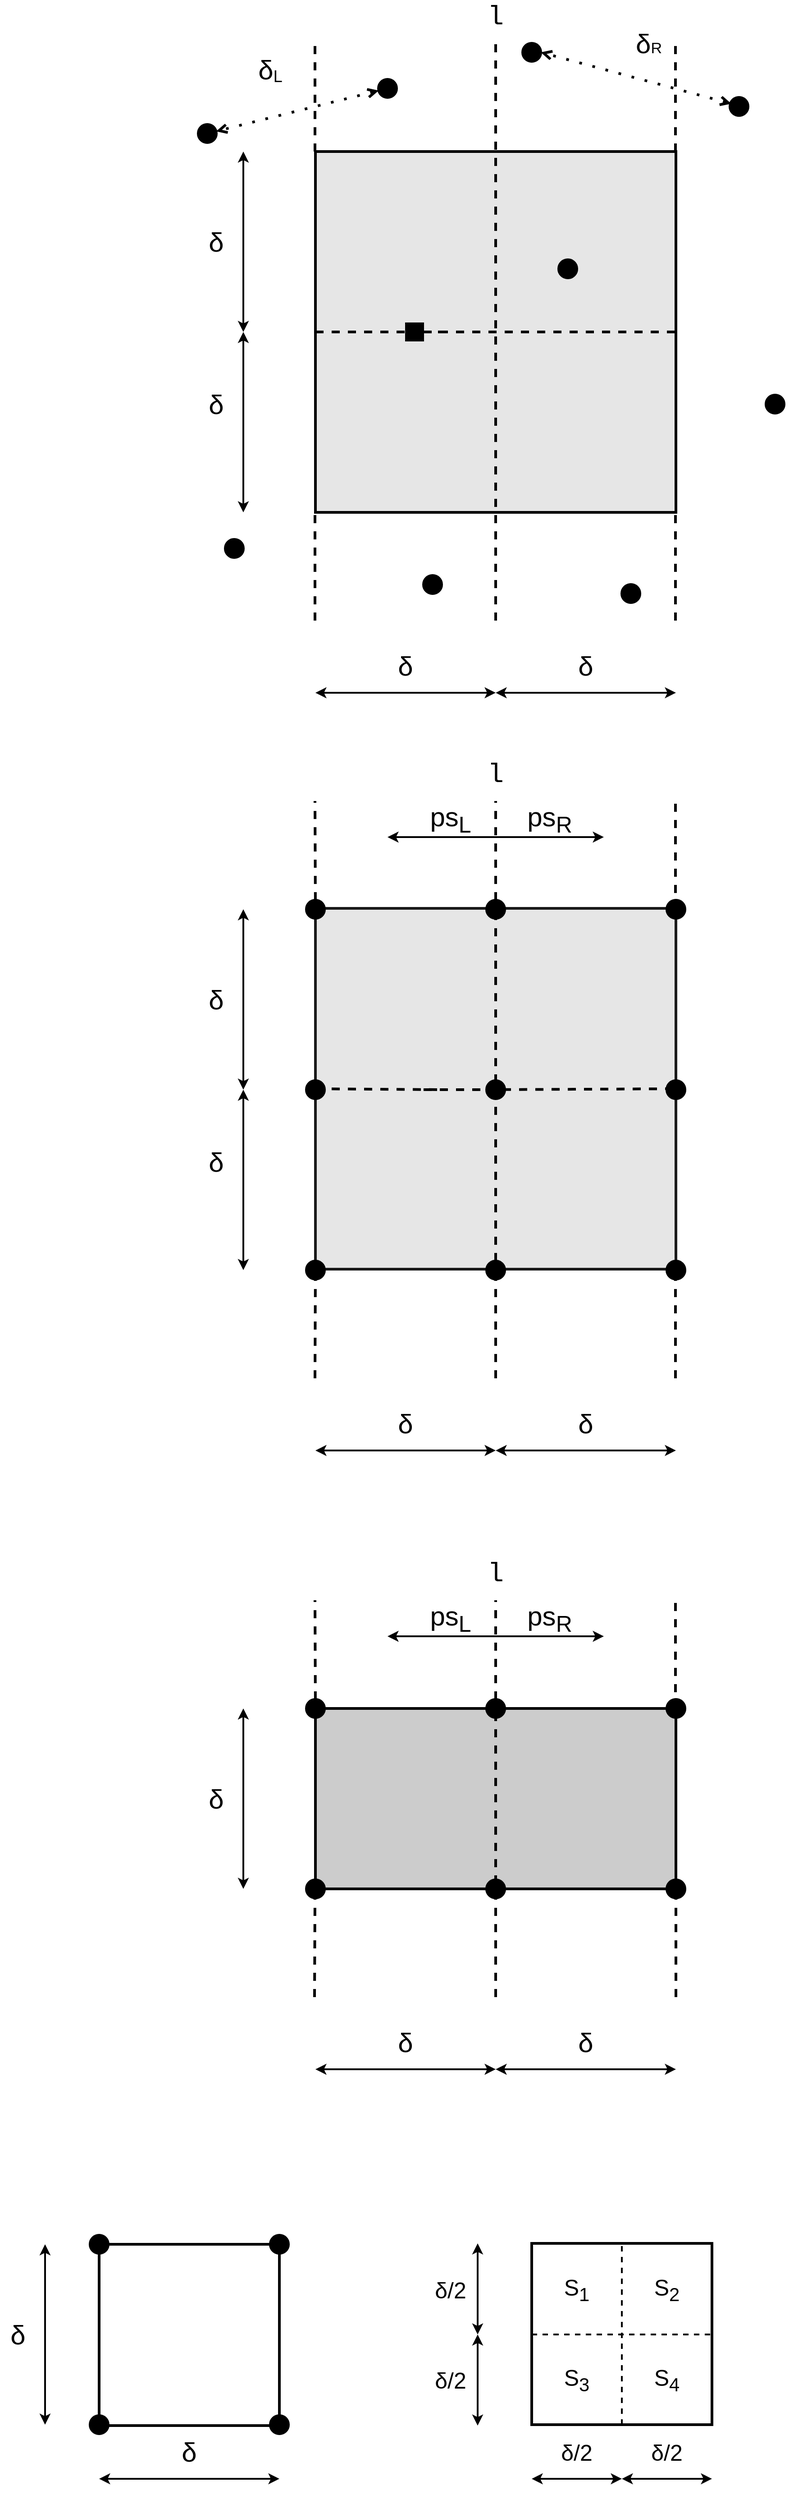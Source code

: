 <mxfile version="12.5.4" type="device"><diagram id="xsDVCAVFNuLVIf8bnNdm" name="Page-1"><mxGraphModel dx="2272" dy="780" grid="1" gridSize="10" guides="1" tooltips="1" connect="1" arrows="1" fold="1" page="1" pageScale="1" pageWidth="850" pageHeight="1100" math="0" shadow="0"><root><mxCell id="0"/><mxCell id="1" parent="0"/><mxCell id="-OXXuBUEC40f5euxu6VB-27" value="" style="rounded=0;whiteSpace=wrap;html=1;fillColor=none;strokeWidth=3;" parent="1" vertex="1"><mxGeometry x="480" y="2559" width="200" height="201" as="geometry"/></mxCell><mxCell id="qLS_FCSw4KJ56ejCd7dU-36" value="" style="rounded=0;whiteSpace=wrap;html=1;fillColor=#CCCCCC;strokeWidth=3;" parent="1" vertex="1"><mxGeometry x="240" y="1966" width="400" height="200" as="geometry"/></mxCell><mxCell id="_iL9gJ1OF_HRh6aEi00--1" value="" style="whiteSpace=wrap;html=1;aspect=fixed;strokeWidth=3;fillColor=#E6E6E6;" parent="1" vertex="1"><mxGeometry x="240" y="240" width="400" height="400" as="geometry"/></mxCell><mxCell id="5DxBvMcnSarfbm7rfM13-2" value="" style="whiteSpace=wrap;html=1;aspect=fixed;strokeWidth=3;fillColor=#E6E6E6;strokeColor=#1A1A1A;" parent="1" vertex="1"><mxGeometry x="240" y="1079" width="400" height="400" as="geometry"/></mxCell><mxCell id="_iL9gJ1OF_HRh6aEi00--13" value="" style="endArrow=none;dashed=1;html=1;strokeWidth=3;exitX=0;exitY=0.5;exitDx=0;exitDy=0;entryX=1;entryY=0.5;entryDx=0;entryDy=0;" parent="1" source="JDKxl69ohXfQam70dIcT-1" edge="1"><mxGeometry width="50" height="50" relative="1" as="geometry"><mxPoint x="240" y="440" as="sourcePoint"/><mxPoint x="380" y="440" as="targetPoint"/></mxGeometry></mxCell><mxCell id="_iL9gJ1OF_HRh6aEi00--2" value="" style="endArrow=none;dashed=1;html=1;strokeWidth=3;" parent="1" edge="1"><mxGeometry width="50" height="50" relative="1" as="geometry"><mxPoint x="440" y="760" as="sourcePoint"/><mxPoint x="440" y="120" as="targetPoint"/></mxGeometry></mxCell><mxCell id="_iL9gJ1OF_HRh6aEi00--3" value="" style="endArrow=none;dashed=1;html=1;strokeWidth=3;" parent="1" edge="1"><mxGeometry width="50" height="50" relative="1" as="geometry"><mxPoint x="239.5" y="760" as="sourcePoint"/><mxPoint x="239.5" y="640" as="targetPoint"/></mxGeometry></mxCell><mxCell id="_iL9gJ1OF_HRh6aEi00--4" value="" style="endArrow=none;dashed=1;html=1;strokeWidth=3;" parent="1" edge="1"><mxGeometry width="50" height="50" relative="1" as="geometry"><mxPoint x="639.5" y="760" as="sourcePoint"/><mxPoint x="639.5" y="640" as="targetPoint"/></mxGeometry></mxCell><mxCell id="_iL9gJ1OF_HRh6aEi00--5" value="" style="endArrow=none;dashed=1;html=1;strokeWidth=3;" parent="1" edge="1"><mxGeometry width="50" height="50" relative="1" as="geometry"><mxPoint x="239.5" y="240" as="sourcePoint"/><mxPoint x="239.5" y="120" as="targetPoint"/></mxGeometry></mxCell><mxCell id="_iL9gJ1OF_HRh6aEi00--6" value="" style="endArrow=none;dashed=1;html=1;strokeWidth=3;" parent="1" edge="1"><mxGeometry width="50" height="50" relative="1" as="geometry"><mxPoint x="639.5" y="240" as="sourcePoint"/><mxPoint x="639.5" y="120" as="targetPoint"/></mxGeometry></mxCell><mxCell id="_iL9gJ1OF_HRh6aEi00--7" value="" style="endArrow=none;dashed=1;html=1;strokeWidth=3;exitX=0;exitY=0.5;exitDx=0;exitDy=0;entryX=1;entryY=0.5;entryDx=0;entryDy=0;" parent="1" target="_iL9gJ1OF_HRh6aEi00--1" edge="1"><mxGeometry width="50" height="50" relative="1" as="geometry"><mxPoint x="360" y="440" as="sourcePoint"/><mxPoint x="310" y="710" as="targetPoint"/></mxGeometry></mxCell><mxCell id="_iL9gJ1OF_HRh6aEi00--15" value="" style="ellipse;whiteSpace=wrap;html=1;aspect=fixed;strokeWidth=3;fillColor=#000000;" parent="1" vertex="1"><mxGeometry x="110" y="210" width="20" height="20" as="geometry"/></mxCell><mxCell id="_iL9gJ1OF_HRh6aEi00--27" style="rounded=0;orthogonalLoop=1;jettySize=auto;html=1;dashed=1;dashPattern=1 4;startArrow=open;startFill=0;endArrow=open;endFill=0;strokeWidth=3;" parent="1" source="_iL9gJ1OF_HRh6aEi00--16" target="_iL9gJ1OF_HRh6aEi00--15" edge="1"><mxGeometry relative="1" as="geometry"><mxPoint x="270" y="170" as="sourcePoint"/><mxPoint x="140" y="220" as="targetPoint"/></mxGeometry></mxCell><mxCell id="_iL9gJ1OF_HRh6aEi00--16" value="" style="ellipse;whiteSpace=wrap;html=1;aspect=fixed;strokeWidth=3;fillColor=#000000;" parent="1" vertex="1"><mxGeometry x="310" y="160" width="20" height="20" as="geometry"/></mxCell><mxCell id="_iL9gJ1OF_HRh6aEi00--17" value="" style="ellipse;whiteSpace=wrap;html=1;aspect=fixed;strokeWidth=3;fillColor=#000000;" parent="1" vertex="1"><mxGeometry x="360" y="710" width="20" height="20" as="geometry"/></mxCell><mxCell id="_iL9gJ1OF_HRh6aEi00--18" value="" style="ellipse;whiteSpace=wrap;html=1;aspect=fixed;strokeWidth=3;fillColor=#000000;" parent="1" vertex="1"><mxGeometry x="140" y="670" width="20" height="20" as="geometry"/></mxCell><mxCell id="_iL9gJ1OF_HRh6aEi00--19" value="" style="ellipse;whiteSpace=wrap;html=1;aspect=fixed;strokeWidth=3;fillColor=#000000;" parent="1" vertex="1"><mxGeometry x="700" y="180" width="20" height="20" as="geometry"/></mxCell><mxCell id="_iL9gJ1OF_HRh6aEi00--20" value="" style="ellipse;whiteSpace=wrap;html=1;aspect=fixed;strokeWidth=3;fillColor=#000000;" parent="1" vertex="1"><mxGeometry x="470" y="120" width="20" height="20" as="geometry"/></mxCell><mxCell id="_iL9gJ1OF_HRh6aEi00--21" value="" style="ellipse;whiteSpace=wrap;html=1;aspect=fixed;strokeWidth=3;fillColor=#000000;" parent="1" vertex="1"><mxGeometry x="740" y="510" width="20" height="20" as="geometry"/></mxCell><mxCell id="_iL9gJ1OF_HRh6aEi00--22" value="&lt;font style=&quot;font-size: 30px&quot;&gt;δ&lt;/font&gt;&lt;sub&gt;&lt;font style=&quot;font-size: 18px&quot;&gt;L&lt;/font&gt;&lt;/sub&gt;" style="text;html=1;strokeColor=none;fillColor=none;align=center;verticalAlign=middle;whiteSpace=wrap;rounded=0;" parent="1" vertex="1"><mxGeometry x="170" y="120" width="40" height="60" as="geometry"/></mxCell><mxCell id="_iL9gJ1OF_HRh6aEi00--23" value="&lt;font style=&quot;font-size: 30px&quot; face=&quot;Courier New&quot;&gt;l&lt;/font&gt;" style="text;html=1;strokeColor=none;fillColor=none;align=center;verticalAlign=middle;whiteSpace=wrap;rounded=0;" parent="1" vertex="1"><mxGeometry x="420" y="80" width="40" height="20" as="geometry"/></mxCell><mxCell id="_iL9gJ1OF_HRh6aEi00--28" style="rounded=0;orthogonalLoop=1;jettySize=auto;html=1;dashed=1;dashPattern=1 4;startArrow=open;startFill=0;endArrow=open;endFill=0;strokeWidth=3;exitX=0.075;exitY=0.35;exitDx=0;exitDy=0;exitPerimeter=0;entryX=1;entryY=0.5;entryDx=0;entryDy=0;" parent="1" source="_iL9gJ1OF_HRh6aEi00--19" target="_iL9gJ1OF_HRh6aEi00--20" edge="1"><mxGeometry relative="1" as="geometry"><mxPoint x="682.786" y="109.905" as="sourcePoint"/><mxPoint x="520" y="120" as="targetPoint"/></mxGeometry></mxCell><mxCell id="_iL9gJ1OF_HRh6aEi00--29" value="&lt;font style=&quot;font-size: 30px&quot;&gt;δ&lt;/font&gt;&lt;font style=&quot;font-size: 17px&quot;&gt;R&lt;/font&gt;" style="text;html=1;strokeColor=none;fillColor=none;align=center;verticalAlign=middle;whiteSpace=wrap;rounded=0;" parent="1" vertex="1"><mxGeometry x="590" y="90" width="40" height="60" as="geometry"/></mxCell><mxCell id="_iL9gJ1OF_HRh6aEi00--30" value="" style="endArrow=classic;startArrow=classic;html=1;strokeWidth=2;" parent="1" edge="1"><mxGeometry width="50" height="50" relative="1" as="geometry"><mxPoint x="240" y="840" as="sourcePoint"/><mxPoint x="440" y="840" as="targetPoint"/></mxGeometry></mxCell><mxCell id="_iL9gJ1OF_HRh6aEi00--31" value="" style="endArrow=classic;startArrow=classic;html=1;strokeWidth=2;" parent="1" edge="1"><mxGeometry width="50" height="50" relative="1" as="geometry"><mxPoint x="440" y="840" as="sourcePoint"/><mxPoint x="640" y="840" as="targetPoint"/></mxGeometry></mxCell><mxCell id="_iL9gJ1OF_HRh6aEi00--32" value="" style="endArrow=classic;startArrow=classic;html=1;strokeWidth=2;" parent="1" edge="1"><mxGeometry width="50" height="50" relative="1" as="geometry"><mxPoint x="160" y="240" as="sourcePoint"/><mxPoint x="160" y="440" as="targetPoint"/></mxGeometry></mxCell><mxCell id="_iL9gJ1OF_HRh6aEi00--34" value="" style="endArrow=classic;startArrow=classic;html=1;strokeWidth=2;" parent="1" edge="1"><mxGeometry width="50" height="50" relative="1" as="geometry"><mxPoint x="160" y="440" as="sourcePoint"/><mxPoint x="160" y="640" as="targetPoint"/></mxGeometry></mxCell><mxCell id="_iL9gJ1OF_HRh6aEi00--35" value="&lt;font style=&quot;font-size: 30px&quot;&gt;δ&lt;/font&gt;" style="text;html=1;strokeColor=none;fillColor=none;align=center;verticalAlign=middle;whiteSpace=wrap;rounded=0;" parent="1" vertex="1"><mxGeometry x="110" y="310" width="40" height="60" as="geometry"/></mxCell><mxCell id="_iL9gJ1OF_HRh6aEi00--36" value="&lt;font style=&quot;font-size: 30px&quot;&gt;δ&lt;/font&gt;" style="text;html=1;strokeColor=none;fillColor=none;align=center;verticalAlign=middle;whiteSpace=wrap;rounded=0;" parent="1" vertex="1"><mxGeometry x="110" y="490" width="40" height="60" as="geometry"/></mxCell><mxCell id="_iL9gJ1OF_HRh6aEi00--37" value="&lt;font style=&quot;font-size: 30px&quot;&gt;δ&lt;/font&gt;" style="text;html=1;strokeColor=none;fillColor=none;align=center;verticalAlign=middle;whiteSpace=wrap;rounded=0;" parent="1" vertex="1"><mxGeometry x="320" y="780" width="40" height="60" as="geometry"/></mxCell><mxCell id="_iL9gJ1OF_HRh6aEi00--38" value="&lt;font style=&quot;font-size: 30px&quot;&gt;δ&lt;/font&gt;" style="text;html=1;strokeColor=none;fillColor=none;align=center;verticalAlign=middle;whiteSpace=wrap;rounded=0;" parent="1" vertex="1"><mxGeometry x="520" y="780" width="40" height="60" as="geometry"/></mxCell><mxCell id="_iL9gJ1OF_HRh6aEi00--40" value="" style="ellipse;whiteSpace=wrap;html=1;aspect=fixed;strokeWidth=3;fillColor=#000000;" parent="1" vertex="1"><mxGeometry x="510" y="360" width="20" height="20" as="geometry"/></mxCell><mxCell id="_iL9gJ1OF_HRh6aEi00--41" value="" style="ellipse;whiteSpace=wrap;html=1;aspect=fixed;strokeWidth=3;fillColor=#000000;" parent="1" vertex="1"><mxGeometry x="580" y="720" width="20" height="20" as="geometry"/></mxCell><mxCell id="5DxBvMcnSarfbm7rfM13-1" value="" style="endArrow=none;dashed=1;html=1;strokeWidth=3;exitX=0;exitY=0.5;exitDx=0;exitDy=0;entryX=1;entryY=0.5;entryDx=0;entryDy=0;" parent="1" source="5DxBvMcnSarfbm7rfM13-2" edge="1"><mxGeometry width="50" height="50" relative="1" as="geometry"><mxPoint x="240" y="1280" as="sourcePoint"/><mxPoint x="380" y="1280" as="targetPoint"/></mxGeometry></mxCell><mxCell id="5DxBvMcnSarfbm7rfM13-3" value="" style="endArrow=none;dashed=1;html=1;strokeWidth=3;" parent="1" source="5DxBvMcnSarfbm7rfM13-36" edge="1"><mxGeometry width="50" height="50" relative="1" as="geometry"><mxPoint x="440" y="1600" as="sourcePoint"/><mxPoint x="440" y="960" as="targetPoint"/></mxGeometry></mxCell><mxCell id="5DxBvMcnSarfbm7rfM13-4" value="" style="endArrow=none;dashed=1;html=1;strokeWidth=3;" parent="1" source="5DxBvMcnSarfbm7rfM13-14" edge="1"><mxGeometry width="50" height="50" relative="1" as="geometry"><mxPoint x="239.5" y="1600" as="sourcePoint"/><mxPoint x="239.5" y="1480" as="targetPoint"/></mxGeometry></mxCell><mxCell id="5DxBvMcnSarfbm7rfM13-5" value="" style="endArrow=none;dashed=1;html=1;strokeWidth=3;" parent="1" edge="1"><mxGeometry width="50" height="50" relative="1" as="geometry"><mxPoint x="639.5" y="1600" as="sourcePoint"/><mxPoint x="639.5" y="1480" as="targetPoint"/></mxGeometry></mxCell><mxCell id="5DxBvMcnSarfbm7rfM13-6" value="" style="endArrow=none;dashed=1;html=1;strokeWidth=3;" parent="1" source="5DxBvMcnSarfbm7rfM13-39" edge="1"><mxGeometry width="50" height="50" relative="1" as="geometry"><mxPoint x="239.5" y="1080" as="sourcePoint"/><mxPoint x="239.5" y="960" as="targetPoint"/></mxGeometry></mxCell><mxCell id="5DxBvMcnSarfbm7rfM13-7" value="" style="endArrow=none;dashed=1;html=1;strokeWidth=3;" parent="1" edge="1"><mxGeometry width="50" height="50" relative="1" as="geometry"><mxPoint x="639.5" y="1080" as="sourcePoint"/><mxPoint x="639.5" y="960" as="targetPoint"/></mxGeometry></mxCell><mxCell id="5DxBvMcnSarfbm7rfM13-8" value="" style="endArrow=none;dashed=1;html=1;strokeWidth=3;exitX=0;exitY=0.5;exitDx=0;exitDy=0;entryX=1;entryY=0.5;entryDx=0;entryDy=0;" parent="1" source="5DxBvMcnSarfbm7rfM13-17" target="5DxBvMcnSarfbm7rfM13-2" edge="1"><mxGeometry width="50" height="50" relative="1" as="geometry"><mxPoint x="360" y="1280" as="sourcePoint"/><mxPoint x="310" y="1550" as="targetPoint"/></mxGeometry></mxCell><mxCell id="5DxBvMcnSarfbm7rfM13-13" value="" style="ellipse;whiteSpace=wrap;html=1;aspect=fixed;strokeWidth=3;fillColor=#000000;" parent="1" vertex="1"><mxGeometry x="230" y="1270" width="20" height="20" as="geometry"/></mxCell><mxCell id="5DxBvMcnSarfbm7rfM13-15" value="" style="ellipse;whiteSpace=wrap;html=1;aspect=fixed;strokeWidth=3;fillColor=#000000;" parent="1" vertex="1"><mxGeometry x="630" y="1470" width="20" height="20" as="geometry"/></mxCell><mxCell id="5DxBvMcnSarfbm7rfM13-19" value="&lt;font style=&quot;font-size: 30px&quot; face=&quot;Courier New&quot;&gt;l&lt;/font&gt;" style="text;html=1;strokeColor=none;fillColor=none;align=center;verticalAlign=middle;whiteSpace=wrap;rounded=0;" parent="1" vertex="1"><mxGeometry x="420" y="920" width="40" height="20" as="geometry"/></mxCell><mxCell id="5DxBvMcnSarfbm7rfM13-22" value="" style="endArrow=classic;startArrow=classic;html=1;strokeWidth=2;" parent="1" edge="1"><mxGeometry width="50" height="50" relative="1" as="geometry"><mxPoint x="240" y="1680" as="sourcePoint"/><mxPoint x="440" y="1680" as="targetPoint"/></mxGeometry></mxCell><mxCell id="5DxBvMcnSarfbm7rfM13-23" value="" style="endArrow=classic;startArrow=classic;html=1;strokeWidth=2;" parent="1" edge="1"><mxGeometry width="50" height="50" relative="1" as="geometry"><mxPoint x="440" y="1680" as="sourcePoint"/><mxPoint x="640" y="1680" as="targetPoint"/></mxGeometry></mxCell><mxCell id="5DxBvMcnSarfbm7rfM13-24" value="" style="endArrow=classic;startArrow=classic;html=1;strokeWidth=2;" parent="1" edge="1"><mxGeometry width="50" height="50" relative="1" as="geometry"><mxPoint x="160" y="1080" as="sourcePoint"/><mxPoint x="160" y="1280" as="targetPoint"/></mxGeometry></mxCell><mxCell id="5DxBvMcnSarfbm7rfM13-25" value="" style="endArrow=classic;startArrow=classic;html=1;strokeWidth=2;" parent="1" edge="1"><mxGeometry width="50" height="50" relative="1" as="geometry"><mxPoint x="160" y="1280" as="sourcePoint"/><mxPoint x="160" y="1480" as="targetPoint"/></mxGeometry></mxCell><mxCell id="5DxBvMcnSarfbm7rfM13-26" value="&lt;font style=&quot;font-size: 30px&quot;&gt;δ&lt;/font&gt;" style="text;html=1;strokeColor=none;fillColor=none;align=center;verticalAlign=middle;whiteSpace=wrap;rounded=0;" parent="1" vertex="1"><mxGeometry x="110" y="1150" width="40" height="60" as="geometry"/></mxCell><mxCell id="5DxBvMcnSarfbm7rfM13-27" value="&lt;font style=&quot;font-size: 30px&quot;&gt;δ&lt;/font&gt;" style="text;html=1;strokeColor=none;fillColor=none;align=center;verticalAlign=middle;whiteSpace=wrap;rounded=0;" parent="1" vertex="1"><mxGeometry x="110" y="1330" width="40" height="60" as="geometry"/></mxCell><mxCell id="5DxBvMcnSarfbm7rfM13-28" value="&lt;font style=&quot;font-size: 30px&quot;&gt;δ&lt;/font&gt;" style="text;html=1;strokeColor=none;fillColor=none;align=center;verticalAlign=middle;whiteSpace=wrap;rounded=0;" parent="1" vertex="1"><mxGeometry x="320" y="1620" width="40" height="60" as="geometry"/></mxCell><mxCell id="5DxBvMcnSarfbm7rfM13-29" value="&lt;font style=&quot;font-size: 30px&quot;&gt;δ&lt;/font&gt;" style="text;html=1;strokeColor=none;fillColor=none;align=center;verticalAlign=middle;whiteSpace=wrap;rounded=0;" parent="1" vertex="1"><mxGeometry x="520" y="1620" width="40" height="60" as="geometry"/></mxCell><mxCell id="5DxBvMcnSarfbm7rfM13-14" value="" style="ellipse;whiteSpace=wrap;html=1;aspect=fixed;strokeWidth=3;fillColor=#000000;" parent="1" vertex="1"><mxGeometry x="230" y="1470" width="20" height="20" as="geometry"/></mxCell><mxCell id="5DxBvMcnSarfbm7rfM13-33" value="" style="endArrow=none;dashed=1;html=1;strokeWidth=3;" parent="1" target="5DxBvMcnSarfbm7rfM13-14" edge="1"><mxGeometry width="50" height="50" relative="1" as="geometry"><mxPoint x="239.5" y="1600" as="sourcePoint"/><mxPoint x="239.5" y="1480" as="targetPoint"/></mxGeometry></mxCell><mxCell id="5DxBvMcnSarfbm7rfM13-31" value="" style="ellipse;whiteSpace=wrap;html=1;aspect=fixed;strokeWidth=3;fillColor=#000000;" parent="1" vertex="1"><mxGeometry x="430" y="1470" width="20" height="20" as="geometry"/></mxCell><mxCell id="5DxBvMcnSarfbm7rfM13-34" value="" style="endArrow=none;dashed=1;html=1;strokeWidth=3;" parent="1" target="5DxBvMcnSarfbm7rfM13-31" edge="1"><mxGeometry width="50" height="50" relative="1" as="geometry"><mxPoint x="440" y="1600" as="sourcePoint"/><mxPoint x="440" y="960" as="targetPoint"/></mxGeometry></mxCell><mxCell id="5DxBvMcnSarfbm7rfM13-17" value="" style="ellipse;whiteSpace=wrap;html=1;aspect=fixed;strokeWidth=3;fillColor=#000000;" parent="1" vertex="1"><mxGeometry x="430" y="1270" width="20" height="20" as="geometry"/></mxCell><mxCell id="5DxBvMcnSarfbm7rfM13-35" value="" style="endArrow=none;dashed=1;html=1;strokeWidth=3;exitX=0;exitY=0.5;exitDx=0;exitDy=0;entryX=1;entryY=0.5;entryDx=0;entryDy=0;" parent="1" target="5DxBvMcnSarfbm7rfM13-17" edge="1"><mxGeometry width="50" height="50" relative="1" as="geometry"><mxPoint x="360" y="1280" as="sourcePoint"/><mxPoint x="640" y="1280" as="targetPoint"/></mxGeometry></mxCell><mxCell id="5DxBvMcnSarfbm7rfM13-37" value="" style="ellipse;whiteSpace=wrap;html=1;aspect=fixed;strokeWidth=3;fillColor=#000000;" parent="1" vertex="1"><mxGeometry x="630" y="1070" width="20" height="20" as="geometry"/></mxCell><mxCell id="5DxBvMcnSarfbm7rfM13-38" value="" style="ellipse;whiteSpace=wrap;html=1;aspect=fixed;strokeWidth=3;fillColor=#000000;" parent="1" vertex="1"><mxGeometry x="630" y="1270" width="20" height="20" as="geometry"/></mxCell><mxCell id="5DxBvMcnSarfbm7rfM13-39" value="" style="ellipse;whiteSpace=wrap;html=1;aspect=fixed;strokeWidth=3;fillColor=#000000;" parent="1" vertex="1"><mxGeometry x="230" y="1070" width="20" height="20" as="geometry"/></mxCell><mxCell id="5DxBvMcnSarfbm7rfM13-40" value="" style="endArrow=none;dashed=1;html=1;strokeWidth=3;" parent="1" target="5DxBvMcnSarfbm7rfM13-39" edge="1"><mxGeometry width="50" height="50" relative="1" as="geometry"><mxPoint x="239.5" y="1080" as="sourcePoint"/><mxPoint x="239.5" y="960" as="targetPoint"/></mxGeometry></mxCell><mxCell id="5DxBvMcnSarfbm7rfM13-36" value="" style="ellipse;whiteSpace=wrap;html=1;aspect=fixed;strokeWidth=3;fillColor=#000000;" parent="1" vertex="1"><mxGeometry x="430" y="1070" width="20" height="20" as="geometry"/></mxCell><mxCell id="5DxBvMcnSarfbm7rfM13-43" value="" style="endArrow=none;dashed=1;html=1;strokeWidth=3;" parent="1" source="5DxBvMcnSarfbm7rfM13-31" target="5DxBvMcnSarfbm7rfM13-36" edge="1"><mxGeometry width="50" height="50" relative="1" as="geometry"><mxPoint x="440" y="1470" as="sourcePoint"/><mxPoint x="440" y="960" as="targetPoint"/></mxGeometry></mxCell><mxCell id="5DxBvMcnSarfbm7rfM13-44" value="" style="endArrow=classic;html=1;strokeWidth=2;" parent="1" edge="1"><mxGeometry width="50" height="50" relative="1" as="geometry"><mxPoint x="440" y="1000" as="sourcePoint"/><mxPoint x="560" y="1000" as="targetPoint"/></mxGeometry></mxCell><mxCell id="5DxBvMcnSarfbm7rfM13-46" value="" style="endArrow=classic;html=1;strokeWidth=2;" parent="1" edge="1"><mxGeometry width="50" height="50" relative="1" as="geometry"><mxPoint x="440" y="1000" as="sourcePoint"/><mxPoint x="320" y="1000" as="targetPoint"/></mxGeometry></mxCell><mxCell id="5DxBvMcnSarfbm7rfM13-47" value="&lt;font style=&quot;font-size: 30px&quot;&gt;ps&lt;sub&gt;L&lt;/sub&gt;&lt;/font&gt;" style="text;html=1;strokeColor=none;fillColor=none;align=center;verticalAlign=middle;whiteSpace=wrap;rounded=0;" parent="1" vertex="1"><mxGeometry x="370" y="970" width="40" height="20" as="geometry"/></mxCell><mxCell id="5DxBvMcnSarfbm7rfM13-48" value="&lt;font style=&quot;font-size: 30px&quot;&gt;ps&lt;sub&gt;R&lt;/sub&gt;&lt;/font&gt;" style="text;html=1;strokeColor=none;fillColor=none;align=center;verticalAlign=middle;whiteSpace=wrap;rounded=0;" parent="1" vertex="1"><mxGeometry x="480" y="970" width="40" height="20" as="geometry"/></mxCell><mxCell id="qLS_FCSw4KJ56ejCd7dU-3" value="" style="endArrow=none;dashed=1;html=1;strokeWidth=3;" parent="1" source="qLS_FCSw4KJ56ejCd7dU-30" edge="1"><mxGeometry width="50" height="50" relative="1" as="geometry"><mxPoint x="440" y="2486" as="sourcePoint"/><mxPoint x="440" y="1846" as="targetPoint"/></mxGeometry></mxCell><mxCell id="qLS_FCSw4KJ56ejCd7dU-4" value="" style="endArrow=none;dashed=1;html=1;strokeWidth=3;" parent="1" edge="1"><mxGeometry width="50" height="50" relative="1" as="geometry"><mxPoint x="239.5" y="2366" as="sourcePoint"/><mxPoint x="239.5" y="2366" as="targetPoint"/></mxGeometry></mxCell><mxCell id="qLS_FCSw4KJ56ejCd7dU-5" value="" style="endArrow=none;dashed=1;html=1;strokeWidth=3;" parent="1" edge="1"><mxGeometry width="50" height="50" relative="1" as="geometry"><mxPoint x="640" y="2286" as="sourcePoint"/><mxPoint x="640" y="2166" as="targetPoint"/></mxGeometry></mxCell><mxCell id="qLS_FCSw4KJ56ejCd7dU-6" value="" style="endArrow=none;dashed=1;html=1;strokeWidth=3;" parent="1" source="qLS_FCSw4KJ56ejCd7dU-28" edge="1"><mxGeometry width="50" height="50" relative="1" as="geometry"><mxPoint x="239.5" y="1966" as="sourcePoint"/><mxPoint x="239.5" y="1846" as="targetPoint"/></mxGeometry></mxCell><mxCell id="qLS_FCSw4KJ56ejCd7dU-7" value="" style="endArrow=none;dashed=1;html=1;strokeWidth=3;" parent="1" edge="1"><mxGeometry width="50" height="50" relative="1" as="geometry"><mxPoint x="639.5" y="1966" as="sourcePoint"/><mxPoint x="639.5" y="1846" as="targetPoint"/></mxGeometry></mxCell><mxCell id="qLS_FCSw4KJ56ejCd7dU-9" value="" style="ellipse;whiteSpace=wrap;html=1;aspect=fixed;strokeWidth=3;fillColor=#000000;" parent="1" vertex="1"><mxGeometry x="230" y="2156" width="20" height="20" as="geometry"/></mxCell><mxCell id="qLS_FCSw4KJ56ejCd7dU-11" value="&lt;font style=&quot;font-size: 30px&quot; face=&quot;Courier New&quot;&gt;l&lt;/font&gt;" style="text;html=1;strokeColor=none;fillColor=none;align=center;verticalAlign=middle;whiteSpace=wrap;rounded=0;" parent="1" vertex="1"><mxGeometry x="420" y="1806" width="40" height="20" as="geometry"/></mxCell><mxCell id="qLS_FCSw4KJ56ejCd7dU-12" value="" style="endArrow=classic;startArrow=classic;html=1;strokeWidth=2;" parent="1" edge="1"><mxGeometry width="50" height="50" relative="1" as="geometry"><mxPoint x="240" y="2366" as="sourcePoint"/><mxPoint x="440" y="2366" as="targetPoint"/></mxGeometry></mxCell><mxCell id="qLS_FCSw4KJ56ejCd7dU-13" value="" style="endArrow=classic;startArrow=classic;html=1;strokeWidth=2;" parent="1" edge="1"><mxGeometry width="50" height="50" relative="1" as="geometry"><mxPoint x="440" y="2366" as="sourcePoint"/><mxPoint x="640" y="2366" as="targetPoint"/></mxGeometry></mxCell><mxCell id="qLS_FCSw4KJ56ejCd7dU-14" value="" style="endArrow=classic;startArrow=classic;html=1;strokeWidth=2;" parent="1" edge="1"><mxGeometry width="50" height="50" relative="1" as="geometry"><mxPoint x="160" y="1966" as="sourcePoint"/><mxPoint x="160" y="2166" as="targetPoint"/></mxGeometry></mxCell><mxCell id="qLS_FCSw4KJ56ejCd7dU-16" value="&lt;font style=&quot;font-size: 30px&quot;&gt;δ&lt;/font&gt;" style="text;html=1;strokeColor=none;fillColor=none;align=center;verticalAlign=middle;whiteSpace=wrap;rounded=0;" parent="1" vertex="1"><mxGeometry x="110" y="2036" width="40" height="60" as="geometry"/></mxCell><mxCell id="qLS_FCSw4KJ56ejCd7dU-18" value="&lt;font style=&quot;font-size: 30px&quot;&gt;δ&lt;/font&gt;" style="text;html=1;strokeColor=none;fillColor=none;align=center;verticalAlign=middle;whiteSpace=wrap;rounded=0;" parent="1" vertex="1"><mxGeometry x="320" y="2306" width="40" height="60" as="geometry"/></mxCell><mxCell id="qLS_FCSw4KJ56ejCd7dU-19" value="&lt;font style=&quot;font-size: 30px&quot;&gt;δ&lt;/font&gt;" style="text;html=1;strokeColor=none;fillColor=none;align=center;verticalAlign=middle;whiteSpace=wrap;rounded=0;" parent="1" vertex="1"><mxGeometry x="520" y="2306" width="40" height="60" as="geometry"/></mxCell><mxCell id="qLS_FCSw4KJ56ejCd7dU-21" value="" style="endArrow=none;dashed=1;html=1;strokeWidth=3;" parent="1" edge="1"><mxGeometry width="50" height="50" relative="1" as="geometry"><mxPoint x="239" y="2286" as="sourcePoint"/><mxPoint x="239.5" y="2176" as="targetPoint"/></mxGeometry></mxCell><mxCell id="qLS_FCSw4KJ56ejCd7dU-24" value="" style="ellipse;whiteSpace=wrap;html=1;aspect=fixed;strokeWidth=3;fillColor=#000000;" parent="1" vertex="1"><mxGeometry x="430" y="2156" width="20" height="20" as="geometry"/></mxCell><mxCell id="qLS_FCSw4KJ56ejCd7dU-26" value="" style="ellipse;whiteSpace=wrap;html=1;aspect=fixed;strokeWidth=3;fillColor=#000000;" parent="1" vertex="1"><mxGeometry x="630" y="1956" width="20" height="20" as="geometry"/></mxCell><mxCell id="qLS_FCSw4KJ56ejCd7dU-27" value="" style="ellipse;whiteSpace=wrap;html=1;aspect=fixed;strokeWidth=3;fillColor=#000000;" parent="1" vertex="1"><mxGeometry x="630" y="2156" width="20" height="20" as="geometry"/></mxCell><mxCell id="qLS_FCSw4KJ56ejCd7dU-28" value="" style="ellipse;whiteSpace=wrap;html=1;aspect=fixed;strokeWidth=3;fillColor=#000000;" parent="1" vertex="1"><mxGeometry x="230" y="1956" width="20" height="20" as="geometry"/></mxCell><mxCell id="qLS_FCSw4KJ56ejCd7dU-29" value="" style="endArrow=none;dashed=1;html=1;strokeWidth=3;" parent="1" target="qLS_FCSw4KJ56ejCd7dU-28" edge="1"><mxGeometry width="50" height="50" relative="1" as="geometry"><mxPoint x="239.5" y="1966" as="sourcePoint"/><mxPoint x="239.5" y="1846" as="targetPoint"/></mxGeometry></mxCell><mxCell id="qLS_FCSw4KJ56ejCd7dU-30" value="" style="ellipse;whiteSpace=wrap;html=1;aspect=fixed;strokeWidth=3;fillColor=#000000;" parent="1" vertex="1"><mxGeometry x="430" y="1956" width="20" height="20" as="geometry"/></mxCell><mxCell id="qLS_FCSw4KJ56ejCd7dU-31" value="" style="endArrow=none;dashed=1;html=1;strokeWidth=3;" parent="1" target="qLS_FCSw4KJ56ejCd7dU-30" edge="1"><mxGeometry width="50" height="50" relative="1" as="geometry"><mxPoint x="440" y="2286" as="sourcePoint"/><mxPoint x="440" y="1846" as="targetPoint"/><Array as="points"><mxPoint x="440" y="2286"/></Array></mxGeometry></mxCell><mxCell id="qLS_FCSw4KJ56ejCd7dU-32" value="" style="endArrow=classic;html=1;strokeWidth=2;" parent="1" edge="1"><mxGeometry width="50" height="50" relative="1" as="geometry"><mxPoint x="440" y="1886" as="sourcePoint"/><mxPoint x="560" y="1886" as="targetPoint"/></mxGeometry></mxCell><mxCell id="qLS_FCSw4KJ56ejCd7dU-33" value="" style="endArrow=classic;html=1;strokeWidth=2;" parent="1" edge="1"><mxGeometry width="50" height="50" relative="1" as="geometry"><mxPoint x="440" y="1886" as="sourcePoint"/><mxPoint x="320" y="1886" as="targetPoint"/></mxGeometry></mxCell><mxCell id="qLS_FCSw4KJ56ejCd7dU-34" value="&lt;font style=&quot;font-size: 30px&quot;&gt;ps&lt;sub&gt;L&lt;/sub&gt;&lt;/font&gt;" style="text;html=1;strokeColor=none;fillColor=none;align=center;verticalAlign=middle;whiteSpace=wrap;rounded=0;" parent="1" vertex="1"><mxGeometry x="370" y="1856" width="40" height="20" as="geometry"/></mxCell><mxCell id="qLS_FCSw4KJ56ejCd7dU-35" value="&lt;font style=&quot;font-size: 30px&quot;&gt;ps&lt;sub&gt;R&lt;/sub&gt;&lt;/font&gt;" style="text;html=1;strokeColor=none;fillColor=none;align=center;verticalAlign=middle;whiteSpace=wrap;rounded=0;" parent="1" vertex="1"><mxGeometry x="480" y="1856" width="40" height="20" as="geometry"/></mxCell><mxCell id="-OXXuBUEC40f5euxu6VB-1" value="" style="rounded=0;whiteSpace=wrap;html=1;fillColor=none;strokeWidth=3;" parent="1" vertex="1"><mxGeometry y="2560" width="200" height="201" as="geometry"/></mxCell><mxCell id="-OXXuBUEC40f5euxu6VB-3" value="" style="endArrow=none;dashed=1;html=1;strokeWidth=3;" parent="1" edge="1"><mxGeometry width="50" height="50" relative="1" as="geometry"><mxPoint x="-0.5" y="2840" as="sourcePoint"/><mxPoint x="-0.5" y="2840" as="targetPoint"/></mxGeometry></mxCell><mxCell id="-OXXuBUEC40f5euxu6VB-7" value="" style="ellipse;whiteSpace=wrap;html=1;aspect=fixed;strokeWidth=3;fillColor=#000000;" parent="1" vertex="1"><mxGeometry x="-10" y="2750" width="20" height="20" as="geometry"/></mxCell><mxCell id="-OXXuBUEC40f5euxu6VB-9" value="" style="endArrow=classic;startArrow=classic;html=1;strokeWidth=2;" parent="1" edge="1"><mxGeometry width="50" height="50" relative="1" as="geometry"><mxPoint y="2820" as="sourcePoint"/><mxPoint x="200" y="2820" as="targetPoint"/></mxGeometry></mxCell><mxCell id="-OXXuBUEC40f5euxu6VB-11" value="" style="endArrow=classic;startArrow=classic;html=1;strokeWidth=2;" parent="1" edge="1"><mxGeometry width="50" height="50" relative="1" as="geometry"><mxPoint x="-60" y="2560" as="sourcePoint"/><mxPoint x="-60" y="2760" as="targetPoint"/></mxGeometry></mxCell><mxCell id="-OXXuBUEC40f5euxu6VB-12" value="&lt;font style=&quot;font-size: 30px&quot;&gt;δ&lt;/font&gt;" style="text;html=1;strokeColor=none;fillColor=none;align=center;verticalAlign=middle;whiteSpace=wrap;rounded=0;" parent="1" vertex="1"><mxGeometry x="-110" y="2630" width="40" height="60" as="geometry"/></mxCell><mxCell id="-OXXuBUEC40f5euxu6VB-13" value="&lt;font style=&quot;font-size: 30px&quot;&gt;δ&lt;/font&gt;" style="text;html=1;strokeColor=none;fillColor=none;align=center;verticalAlign=middle;whiteSpace=wrap;rounded=0;" parent="1" vertex="1"><mxGeometry x="80" y="2760" width="40" height="60" as="geometry"/></mxCell><mxCell id="-OXXuBUEC40f5euxu6VB-16" value="" style="ellipse;whiteSpace=wrap;html=1;aspect=fixed;strokeWidth=3;fillColor=#000000;" parent="1" vertex="1"><mxGeometry x="190" y="2750" width="20" height="20" as="geometry"/></mxCell><mxCell id="-OXXuBUEC40f5euxu6VB-19" value="" style="ellipse;whiteSpace=wrap;html=1;aspect=fixed;strokeWidth=3;fillColor=#000000;" parent="1" vertex="1"><mxGeometry x="-10" y="2550" width="20" height="20" as="geometry"/></mxCell><mxCell id="-OXXuBUEC40f5euxu6VB-20" value="" style="endArrow=none;dashed=1;html=1;strokeWidth=3;" parent="1" target="-OXXuBUEC40f5euxu6VB-19" edge="1"><mxGeometry width="50" height="50" relative="1" as="geometry"><mxPoint x="-0.5" y="2560" as="sourcePoint"/><mxPoint x="-0.5" y="2440" as="targetPoint"/></mxGeometry></mxCell><mxCell id="-OXXuBUEC40f5euxu6VB-21" value="" style="ellipse;whiteSpace=wrap;html=1;aspect=fixed;strokeWidth=3;fillColor=#000000;" parent="1" vertex="1"><mxGeometry x="190" y="2550" width="20" height="20" as="geometry"/></mxCell><mxCell id="-OXXuBUEC40f5euxu6VB-28" value="" style="endArrow=none;dashed=1;html=1;strokeWidth=3;" parent="1" edge="1"><mxGeometry width="50" height="50" relative="1" as="geometry"><mxPoint x="479.5" y="2818" as="sourcePoint"/><mxPoint x="479.5" y="2818" as="targetPoint"/></mxGeometry></mxCell><mxCell id="-OXXuBUEC40f5euxu6VB-30" value="" style="endArrow=classic;startArrow=classic;html=1;strokeWidth=2;" parent="1" edge="1"><mxGeometry width="50" height="50" relative="1" as="geometry"><mxPoint x="480" y="2820" as="sourcePoint"/><mxPoint x="580" y="2820" as="targetPoint"/></mxGeometry></mxCell><mxCell id="-OXXuBUEC40f5euxu6VB-31" value="" style="endArrow=classic;startArrow=classic;html=1;strokeWidth=2;" parent="1" edge="1"><mxGeometry width="50" height="50" relative="1" as="geometry"><mxPoint x="420" y="2559" as="sourcePoint"/><mxPoint x="420" y="2660" as="targetPoint"/></mxGeometry></mxCell><mxCell id="-OXXuBUEC40f5euxu6VB-32" value="&lt;font style=&quot;font-size: 25px&quot;&gt;δ&lt;/font&gt;&lt;font style=&quot;font-size: 25px&quot;&gt;/2&lt;/font&gt;" style="text;html=1;strokeColor=none;fillColor=none;align=center;verticalAlign=middle;whiteSpace=wrap;rounded=0;" parent="1" vertex="1"><mxGeometry x="370" y="2580" width="40" height="60" as="geometry"/></mxCell><mxCell id="-OXXuBUEC40f5euxu6VB-36" value="" style="endArrow=none;dashed=1;html=1;strokeWidth=3;" parent="1" edge="1"><mxGeometry width="50" height="50" relative="1" as="geometry"><mxPoint x="479.5" y="2559" as="sourcePoint"/><mxPoint x="479.5" y="2559" as="targetPoint"/></mxGeometry></mxCell><mxCell id="-OXXuBUEC40f5euxu6VB-38" value="" style="endArrow=classic;startArrow=classic;html=1;strokeWidth=2;" parent="1" edge="1"><mxGeometry width="50" height="50" relative="1" as="geometry"><mxPoint x="420" y="2660" as="sourcePoint"/><mxPoint x="420" y="2761" as="targetPoint"/></mxGeometry></mxCell><mxCell id="-OXXuBUEC40f5euxu6VB-39" value="&lt;font style=&quot;font-size: 25px&quot;&gt;δ&lt;/font&gt;&lt;font style=&quot;font-size: 25px&quot;&gt;/2&lt;/font&gt;" style="text;html=1;strokeColor=none;fillColor=none;align=center;verticalAlign=middle;whiteSpace=wrap;rounded=0;" parent="1" vertex="1"><mxGeometry x="370" y="2680" width="40" height="60" as="geometry"/></mxCell><mxCell id="-OXXuBUEC40f5euxu6VB-40" value="" style="endArrow=none;dashed=1;html=1;strokeWidth=2;" parent="1" edge="1"><mxGeometry width="50" height="50" relative="1" as="geometry"><mxPoint x="580" y="2760" as="sourcePoint"/><mxPoint x="580" y="2559" as="targetPoint"/></mxGeometry></mxCell><mxCell id="-OXXuBUEC40f5euxu6VB-41" value="" style="endArrow=none;dashed=1;html=1;strokeWidth=2;" parent="1" edge="1"><mxGeometry width="50" height="50" relative="1" as="geometry"><mxPoint x="480" y="2660" as="sourcePoint"/><mxPoint x="680" y="2660" as="targetPoint"/></mxGeometry></mxCell><mxCell id="-OXXuBUEC40f5euxu6VB-42" value="" style="endArrow=classic;startArrow=classic;html=1;strokeWidth=2;" parent="1" edge="1"><mxGeometry width="50" height="50" relative="1" as="geometry"><mxPoint x="580" y="2820" as="sourcePoint"/><mxPoint x="680" y="2820" as="targetPoint"/></mxGeometry></mxCell><mxCell id="-OXXuBUEC40f5euxu6VB-43" value="&lt;font style=&quot;font-size: 25px&quot;&gt;δ&lt;/font&gt;&lt;font style=&quot;font-size: 25px&quot;&gt;/2&lt;/font&gt;" style="text;html=1;strokeColor=none;fillColor=none;align=center;verticalAlign=middle;whiteSpace=wrap;rounded=0;" parent="1" vertex="1"><mxGeometry x="510" y="2760" width="40" height="60" as="geometry"/></mxCell><mxCell id="-OXXuBUEC40f5euxu6VB-44" value="&lt;font style=&quot;font-size: 25px&quot;&gt;δ&lt;/font&gt;&lt;font style=&quot;font-size: 25px&quot;&gt;/2&lt;/font&gt;" style="text;html=1;strokeColor=none;fillColor=none;align=center;verticalAlign=middle;whiteSpace=wrap;rounded=0;" parent="1" vertex="1"><mxGeometry x="610" y="2760" width="40" height="60" as="geometry"/></mxCell><mxCell id="-OXXuBUEC40f5euxu6VB-45" value="&lt;font style=&quot;font-size: 25px&quot;&gt;S&lt;sub&gt;1&lt;/sub&gt;&lt;/font&gt;" style="text;html=1;strokeColor=none;fillColor=none;align=center;verticalAlign=middle;whiteSpace=wrap;rounded=0;" parent="1" vertex="1"><mxGeometry x="505" y="2595" width="50" height="30" as="geometry"/></mxCell><mxCell id="-OXXuBUEC40f5euxu6VB-46" value="&lt;font style=&quot;font-size: 25px&quot;&gt;S&lt;sub&gt;2&lt;/sub&gt;&lt;/font&gt;" style="text;html=1;strokeColor=none;fillColor=none;align=center;verticalAlign=middle;whiteSpace=wrap;rounded=0;" parent="1" vertex="1"><mxGeometry x="605" y="2595" width="50" height="30" as="geometry"/></mxCell><mxCell id="-OXXuBUEC40f5euxu6VB-47" value="&lt;font style=&quot;font-size: 25px&quot;&gt;S&lt;sub&gt;3&lt;/sub&gt;&lt;/font&gt;" style="text;html=1;strokeColor=none;fillColor=none;align=center;verticalAlign=middle;whiteSpace=wrap;rounded=0;" parent="1" vertex="1"><mxGeometry x="505" y="2695" width="50" height="30" as="geometry"/></mxCell><mxCell id="-OXXuBUEC40f5euxu6VB-48" value="&lt;font style=&quot;font-size: 25px&quot;&gt;S&lt;sub&gt;4&lt;/sub&gt;&lt;/font&gt;" style="text;html=1;strokeColor=none;fillColor=none;align=center;verticalAlign=middle;whiteSpace=wrap;rounded=0;" parent="1" vertex="1"><mxGeometry x="605" y="2695" width="50" height="30" as="geometry"/></mxCell><mxCell id="-OXXuBUEC40f5euxu6VB-49" value="" style="ellipse;whiteSpace=wrap;html=1;aspect=fixed;strokeWidth=3;fillColor=#000000;opacity=0;" parent="1" vertex="1"><mxGeometry x="470" y="2550" width="20" height="20" as="geometry"/></mxCell><mxCell id="-OXXuBUEC40f5euxu6VB-50" value="" style="ellipse;whiteSpace=wrap;html=1;aspect=fixed;strokeWidth=3;fillColor=#000000;opacity=0;" parent="1" vertex="1"><mxGeometry x="670" y="2550" width="20" height="20" as="geometry"/></mxCell><mxCell id="-OXXuBUEC40f5euxu6VB-51" value="" style="ellipse;whiteSpace=wrap;html=1;aspect=fixed;strokeWidth=3;fillColor=#000000;opacity=0;" parent="1" vertex="1"><mxGeometry x="470" y="2750" width="20" height="20" as="geometry"/></mxCell><mxCell id="-OXXuBUEC40f5euxu6VB-52" value="" style="ellipse;whiteSpace=wrap;html=1;aspect=fixed;strokeWidth=3;fillColor=#000000;opacity=0;" parent="1" vertex="1"><mxGeometry x="670" y="2750" width="20" height="20" as="geometry"/></mxCell><mxCell id="-OXXuBUEC40f5euxu6VB-54" value="" style="endArrow=classic;startArrow=classic;html=1;strokeWidth=2;opacity=0;" parent="1" edge="1"><mxGeometry width="50" height="50" relative="1" as="geometry"><mxPoint x="300" y="2559" as="sourcePoint"/><mxPoint x="300" y="2759" as="targetPoint"/></mxGeometry></mxCell><mxCell id="-OXXuBUEC40f5euxu6VB-55" value="" style="endArrow=classic;startArrow=classic;html=1;strokeWidth=2;opacity=0;" parent="1" edge="1"><mxGeometry width="50" height="50" relative="1" as="geometry"><mxPoint x="780" y="2559" as="sourcePoint"/><mxPoint x="780" y="2759" as="targetPoint"/></mxGeometry></mxCell><mxCell id="JDKxl69ohXfQam70dIcT-1" value="" style="whiteSpace=wrap;html=1;aspect=fixed;fillColor=#000000;" vertex="1" parent="1"><mxGeometry x="340" y="430" width="20" height="20" as="geometry"/></mxCell><mxCell id="JDKxl69ohXfQam70dIcT-2" value="" style="endArrow=none;dashed=1;html=1;strokeWidth=3;exitX=0;exitY=0.5;exitDx=0;exitDy=0;entryX=1;entryY=0.5;entryDx=0;entryDy=0;" edge="1" parent="1" source="_iL9gJ1OF_HRh6aEi00--1" target="JDKxl69ohXfQam70dIcT-1"><mxGeometry width="50" height="50" relative="1" as="geometry"><mxPoint x="240" y="440" as="sourcePoint"/><mxPoint x="380" y="440" as="targetPoint"/></mxGeometry></mxCell></root></mxGraphModel></diagram></mxfile>